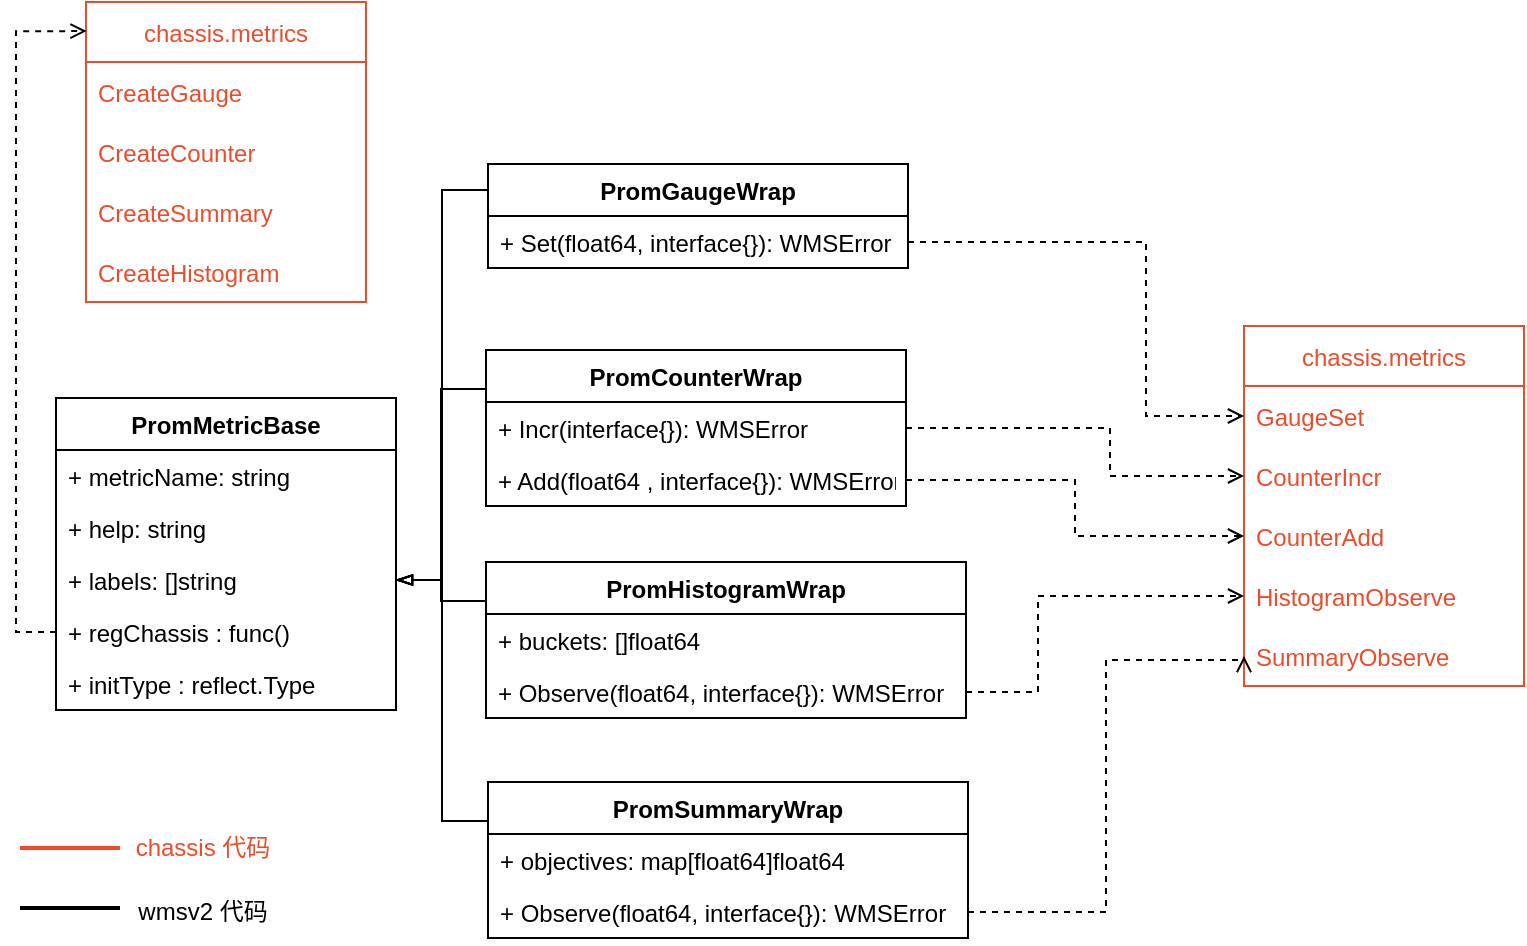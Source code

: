 <mxfile version="18.1.2" type="github">
  <diagram id="aCxIF_p1jTUdYNYcjFT6" name="Page-1">
    <mxGraphModel dx="983" dy="548" grid="0" gridSize="10" guides="1" tooltips="1" connect="1" arrows="1" fold="1" page="1" pageScale="1" pageWidth="1169" pageHeight="827" math="0" shadow="0">
      <root>
        <mxCell id="0" />
        <mxCell id="1" parent="0" />
        <mxCell id="dJkj9ELoj1MnBdwX1dgS-9" value="PromMetricBase" style="swimlane;fontStyle=1;childLayout=stackLayout;horizontal=1;startSize=26;fillColor=none;horizontalStack=0;resizeParent=1;resizeParentMax=0;resizeLast=0;collapsible=1;marginBottom=0;strokeColor=default;" parent="1" vertex="1">
          <mxGeometry x="228" y="413" width="170" height="156" as="geometry" />
        </mxCell>
        <mxCell id="dJkj9ELoj1MnBdwX1dgS-10" value="+ metricName: string" style="text;strokeColor=none;fillColor=none;align=left;verticalAlign=top;spacingLeft=4;spacingRight=4;overflow=hidden;rotatable=0;points=[[0,0.5],[1,0.5]];portConstraint=eastwest;" parent="dJkj9ELoj1MnBdwX1dgS-9" vertex="1">
          <mxGeometry y="26" width="170" height="26" as="geometry" />
        </mxCell>
        <mxCell id="dJkj9ELoj1MnBdwX1dgS-11" value="+ help: string" style="text;strokeColor=none;fillColor=none;align=left;verticalAlign=top;spacingLeft=4;spacingRight=4;overflow=hidden;rotatable=0;points=[[0,0.5],[1,0.5]];portConstraint=eastwest;" parent="dJkj9ELoj1MnBdwX1dgS-9" vertex="1">
          <mxGeometry y="52" width="170" height="26" as="geometry" />
        </mxCell>
        <mxCell id="dJkj9ELoj1MnBdwX1dgS-12" value="+ labels: []string" style="text;strokeColor=none;fillColor=none;align=left;verticalAlign=top;spacingLeft=4;spacingRight=4;overflow=hidden;rotatable=0;points=[[0,0.5],[1,0.5]];portConstraint=eastwest;" parent="dJkj9ELoj1MnBdwX1dgS-9" vertex="1">
          <mxGeometry y="78" width="170" height="26" as="geometry" />
        </mxCell>
        <mxCell id="dJkj9ELoj1MnBdwX1dgS-13" value="+ regChassis : func()" style="text;strokeColor=none;fillColor=none;align=left;verticalAlign=top;spacingLeft=4;spacingRight=4;overflow=hidden;rotatable=0;points=[[0,0.5],[1,0.5]];portConstraint=eastwest;" parent="dJkj9ELoj1MnBdwX1dgS-9" vertex="1">
          <mxGeometry y="104" width="170" height="26" as="geometry" />
        </mxCell>
        <mxCell id="3jLxn3Cm7wwTds0YFtVA-1" value="+ initType : reflect.Type" style="text;strokeColor=none;fillColor=none;align=left;verticalAlign=top;spacingLeft=4;spacingRight=4;overflow=hidden;rotatable=0;points=[[0,0.5],[1,0.5]];portConstraint=eastwest;" parent="dJkj9ELoj1MnBdwX1dgS-9" vertex="1">
          <mxGeometry y="130" width="170" height="26" as="geometry" />
        </mxCell>
        <mxCell id="3jLxn3Cm7wwTds0YFtVA-7" style="edgeStyle=orthogonalEdgeStyle;rounded=0;orthogonalLoop=1;jettySize=auto;html=1;exitX=0;exitY=0.25;exitDx=0;exitDy=0;entryX=1;entryY=0.5;entryDx=0;entryDy=0;endArrow=blockThin;endFill=0;" parent="1" source="dJkj9ELoj1MnBdwX1dgS-14" target="dJkj9ELoj1MnBdwX1dgS-12" edge="1">
          <mxGeometry relative="1" as="geometry" />
        </mxCell>
        <mxCell id="dJkj9ELoj1MnBdwX1dgS-14" value="PromGaugeWrap" style="swimlane;fontStyle=1;align=center;verticalAlign=top;childLayout=stackLayout;horizontal=1;startSize=26;horizontalStack=0;resizeParent=1;resizeParentMax=0;resizeLast=0;collapsible=1;marginBottom=0;strokeColor=default;" parent="1" vertex="1">
          <mxGeometry x="444" y="296" width="210" height="52" as="geometry" />
        </mxCell>
        <mxCell id="dJkj9ELoj1MnBdwX1dgS-17" value="+ Set(float64, interface{}): WMSError" style="text;strokeColor=none;fillColor=none;align=left;verticalAlign=top;spacingLeft=4;spacingRight=4;overflow=hidden;rotatable=0;points=[[0,0.5],[1,0.5]];portConstraint=eastwest;" parent="dJkj9ELoj1MnBdwX1dgS-14" vertex="1">
          <mxGeometry y="26" width="210" height="26" as="geometry" />
        </mxCell>
        <mxCell id="3jLxn3Cm7wwTds0YFtVA-8" style="edgeStyle=orthogonalEdgeStyle;rounded=0;orthogonalLoop=1;jettySize=auto;html=1;exitX=0;exitY=0.25;exitDx=0;exitDy=0;entryX=1;entryY=0.5;entryDx=0;entryDy=0;endArrow=blockThin;endFill=0;" parent="1" source="dJkj9ELoj1MnBdwX1dgS-18" target="dJkj9ELoj1MnBdwX1dgS-12" edge="1">
          <mxGeometry relative="1" as="geometry" />
        </mxCell>
        <mxCell id="dJkj9ELoj1MnBdwX1dgS-18" value="PromCounterWrap" style="swimlane;fontStyle=1;align=center;verticalAlign=top;childLayout=stackLayout;horizontal=1;startSize=26;horizontalStack=0;resizeParent=1;resizeParentMax=0;resizeLast=0;collapsible=1;marginBottom=0;strokeColor=default;" parent="1" vertex="1">
          <mxGeometry x="443" y="389" width="210" height="78" as="geometry" />
        </mxCell>
        <mxCell id="dJkj9ELoj1MnBdwX1dgS-20" value="+ Incr(interface{}): WMSError" style="text;strokeColor=none;fillColor=none;align=left;verticalAlign=top;spacingLeft=4;spacingRight=4;overflow=hidden;rotatable=0;points=[[0,0.5],[1,0.5]];portConstraint=eastwest;" parent="dJkj9ELoj1MnBdwX1dgS-18" vertex="1">
          <mxGeometry y="26" width="210" height="26" as="geometry" />
        </mxCell>
        <mxCell id="dJkj9ELoj1MnBdwX1dgS-21" value="+ Add(float64 , interface{}): WMSError" style="text;strokeColor=none;fillColor=none;align=left;verticalAlign=top;spacingLeft=4;spacingRight=4;overflow=hidden;rotatable=0;points=[[0,0.5],[1,0.5]];portConstraint=eastwest;" parent="dJkj9ELoj1MnBdwX1dgS-18" vertex="1">
          <mxGeometry y="52" width="210" height="26" as="geometry" />
        </mxCell>
        <mxCell id="3jLxn3Cm7wwTds0YFtVA-10" style="edgeStyle=orthogonalEdgeStyle;rounded=0;orthogonalLoop=1;jettySize=auto;html=1;exitX=0;exitY=0.25;exitDx=0;exitDy=0;entryX=1;entryY=0.5;entryDx=0;entryDy=0;endArrow=blockThin;endFill=0;" parent="1" source="dJkj9ELoj1MnBdwX1dgS-22" target="dJkj9ELoj1MnBdwX1dgS-12" edge="1">
          <mxGeometry relative="1" as="geometry" />
        </mxCell>
        <mxCell id="dJkj9ELoj1MnBdwX1dgS-22" value="PromSummaryWrap" style="swimlane;fontStyle=1;align=center;verticalAlign=top;childLayout=stackLayout;horizontal=1;startSize=26;horizontalStack=0;resizeParent=1;resizeParentMax=0;resizeLast=0;collapsible=1;marginBottom=0;strokeColor=default;" parent="1" vertex="1">
          <mxGeometry x="444" y="605" width="240" height="78" as="geometry" />
        </mxCell>
        <mxCell id="dJkj9ELoj1MnBdwX1dgS-25" value="+ objectives: map[float64]float64" style="text;strokeColor=none;fillColor=none;align=left;verticalAlign=top;spacingLeft=4;spacingRight=4;overflow=hidden;rotatable=0;points=[[0,0.5],[1,0.5]];portConstraint=eastwest;" parent="dJkj9ELoj1MnBdwX1dgS-22" vertex="1">
          <mxGeometry y="26" width="240" height="26" as="geometry" />
        </mxCell>
        <mxCell id="dJkj9ELoj1MnBdwX1dgS-24" value="+ Observe(float64, interface{}): WMSError" style="text;strokeColor=none;fillColor=none;align=left;verticalAlign=top;spacingLeft=4;spacingRight=4;overflow=hidden;rotatable=0;points=[[0,0.5],[1,0.5]];portConstraint=eastwest;" parent="dJkj9ELoj1MnBdwX1dgS-22" vertex="1">
          <mxGeometry y="52" width="240" height="26" as="geometry" />
        </mxCell>
        <mxCell id="3jLxn3Cm7wwTds0YFtVA-9" style="edgeStyle=orthogonalEdgeStyle;rounded=0;orthogonalLoop=1;jettySize=auto;html=1;exitX=0;exitY=0.25;exitDx=0;exitDy=0;entryX=1;entryY=0.5;entryDx=0;entryDy=0;endArrow=blockThin;endFill=0;" parent="1" source="dJkj9ELoj1MnBdwX1dgS-26" target="dJkj9ELoj1MnBdwX1dgS-12" edge="1">
          <mxGeometry relative="1" as="geometry" />
        </mxCell>
        <mxCell id="dJkj9ELoj1MnBdwX1dgS-26" value="PromHistogramWrap" style="swimlane;fontStyle=1;align=center;verticalAlign=top;childLayout=stackLayout;horizontal=1;startSize=26;horizontalStack=0;resizeParent=1;resizeParentMax=0;resizeLast=0;collapsible=1;marginBottom=0;strokeColor=default;" parent="1" vertex="1">
          <mxGeometry x="443" y="495" width="240" height="78" as="geometry" />
        </mxCell>
        <mxCell id="dJkj9ELoj1MnBdwX1dgS-27" value="+ buckets: []float64" style="text;strokeColor=none;fillColor=none;align=left;verticalAlign=top;spacingLeft=4;spacingRight=4;overflow=hidden;rotatable=0;points=[[0,0.5],[1,0.5]];portConstraint=eastwest;" parent="dJkj9ELoj1MnBdwX1dgS-26" vertex="1">
          <mxGeometry y="26" width="240" height="26" as="geometry" />
        </mxCell>
        <mxCell id="dJkj9ELoj1MnBdwX1dgS-28" value="+ Observe(float64, interface{}): WMSError" style="text;strokeColor=none;fillColor=none;align=left;verticalAlign=top;spacingLeft=4;spacingRight=4;overflow=hidden;rotatable=0;points=[[0,0.5],[1,0.5]];portConstraint=eastwest;" parent="dJkj9ELoj1MnBdwX1dgS-26" vertex="1">
          <mxGeometry y="52" width="240" height="26" as="geometry" />
        </mxCell>
        <mxCell id="3jLxn3Cm7wwTds0YFtVA-11" value="chassis.metrics" style="swimlane;fontStyle=0;childLayout=stackLayout;horizontal=1;startSize=30;horizontalStack=0;resizeParent=1;resizeParentMax=0;resizeLast=0;collapsible=1;marginBottom=0;strokeColor=#EC4C2C;fontColor=#EC4C2C;" parent="1" vertex="1">
          <mxGeometry x="822" y="377" width="140" height="180" as="geometry" />
        </mxCell>
        <mxCell id="3jLxn3Cm7wwTds0YFtVA-12" value="GaugeSet" style="text;strokeColor=none;fillColor=none;align=left;verticalAlign=middle;spacingLeft=4;spacingRight=4;overflow=hidden;points=[[0,0.5],[1,0.5]];portConstraint=eastwest;rotatable=0;fontColor=#EC4C2C;" parent="3jLxn3Cm7wwTds0YFtVA-11" vertex="1">
          <mxGeometry y="30" width="140" height="30" as="geometry" />
        </mxCell>
        <mxCell id="3jLxn3Cm7wwTds0YFtVA-13" value="CounterIncr" style="text;strokeColor=none;fillColor=none;align=left;verticalAlign=middle;spacingLeft=4;spacingRight=4;overflow=hidden;points=[[0,0.5],[1,0.5]];portConstraint=eastwest;rotatable=0;fontColor=#EC4C2C;" parent="3jLxn3Cm7wwTds0YFtVA-11" vertex="1">
          <mxGeometry y="60" width="140" height="30" as="geometry" />
        </mxCell>
        <mxCell id="3jLxn3Cm7wwTds0YFtVA-14" value="CounterAdd" style="text;strokeColor=none;fillColor=none;align=left;verticalAlign=middle;spacingLeft=4;spacingRight=4;overflow=hidden;points=[[0,0.5],[1,0.5]];portConstraint=eastwest;rotatable=0;fontColor=#EC4C2C;" parent="3jLxn3Cm7wwTds0YFtVA-11" vertex="1">
          <mxGeometry y="90" width="140" height="30" as="geometry" />
        </mxCell>
        <mxCell id="3jLxn3Cm7wwTds0YFtVA-16" value="HistogramObserve" style="text;strokeColor=none;fillColor=none;align=left;verticalAlign=middle;spacingLeft=4;spacingRight=4;overflow=hidden;points=[[0,0.5],[1,0.5]];portConstraint=eastwest;rotatable=0;fontColor=#EC4C2C;" parent="3jLxn3Cm7wwTds0YFtVA-11" vertex="1">
          <mxGeometry y="120" width="140" height="30" as="geometry" />
        </mxCell>
        <mxCell id="3jLxn3Cm7wwTds0YFtVA-29" value="SummaryObserve" style="text;strokeColor=none;fillColor=none;align=left;verticalAlign=middle;spacingLeft=4;spacingRight=4;overflow=hidden;points=[[0,0.5],[1,0.5]];portConstraint=eastwest;rotatable=0;fontColor=#EC4C2C;" parent="3jLxn3Cm7wwTds0YFtVA-11" vertex="1">
          <mxGeometry y="150" width="140" height="30" as="geometry" />
        </mxCell>
        <mxCell id="3jLxn3Cm7wwTds0YFtVA-17" value="chassis.metrics" style="swimlane;fontStyle=0;childLayout=stackLayout;horizontal=1;startSize=30;horizontalStack=0;resizeParent=1;resizeParentMax=0;resizeLast=0;collapsible=1;marginBottom=0;strokeColor=#EC4C2C;fontColor=#EC4C2C;" parent="1" vertex="1">
          <mxGeometry x="243" y="215" width="140" height="150" as="geometry" />
        </mxCell>
        <mxCell id="3jLxn3Cm7wwTds0YFtVA-18" value="CreateGauge" style="text;strokeColor=none;fillColor=none;align=left;verticalAlign=middle;spacingLeft=4;spacingRight=4;overflow=hidden;points=[[0,0.5],[1,0.5]];portConstraint=eastwest;rotatable=0;fontColor=#EC4C2C;" parent="3jLxn3Cm7wwTds0YFtVA-17" vertex="1">
          <mxGeometry y="30" width="140" height="30" as="geometry" />
        </mxCell>
        <mxCell id="3jLxn3Cm7wwTds0YFtVA-19" value="CreateCounter" style="text;strokeColor=none;fillColor=none;align=left;verticalAlign=middle;spacingLeft=4;spacingRight=4;overflow=hidden;points=[[0,0.5],[1,0.5]];portConstraint=eastwest;rotatable=0;fontColor=#EC4C2C;" parent="3jLxn3Cm7wwTds0YFtVA-17" vertex="1">
          <mxGeometry y="60" width="140" height="30" as="geometry" />
        </mxCell>
        <mxCell id="3jLxn3Cm7wwTds0YFtVA-20" value="CreateSummary" style="text;strokeColor=none;fillColor=none;align=left;verticalAlign=middle;spacingLeft=4;spacingRight=4;overflow=hidden;points=[[0,0.5],[1,0.5]];portConstraint=eastwest;rotatable=0;fontColor=#EC4C2C;" parent="3jLxn3Cm7wwTds0YFtVA-17" vertex="1">
          <mxGeometry y="90" width="140" height="30" as="geometry" />
        </mxCell>
        <mxCell id="3jLxn3Cm7wwTds0YFtVA-21" value="CreateHistogram" style="text;strokeColor=none;fillColor=none;align=left;verticalAlign=middle;spacingLeft=4;spacingRight=4;overflow=hidden;points=[[0,0.5],[1,0.5]];portConstraint=eastwest;rotatable=0;fontColor=#EC4C2C;" parent="3jLxn3Cm7wwTds0YFtVA-17" vertex="1">
          <mxGeometry y="120" width="140" height="30" as="geometry" />
        </mxCell>
        <mxCell id="3jLxn3Cm7wwTds0YFtVA-23" style="edgeStyle=orthogonalEdgeStyle;rounded=0;orthogonalLoop=1;jettySize=auto;html=1;exitX=0;exitY=0.5;exitDx=0;exitDy=0;entryX=0.002;entryY=0.097;entryDx=0;entryDy=0;entryPerimeter=0;endArrow=open;endFill=0;dashed=1;" parent="1" source="dJkj9ELoj1MnBdwX1dgS-13" target="3jLxn3Cm7wwTds0YFtVA-17" edge="1">
          <mxGeometry relative="1" as="geometry" />
        </mxCell>
        <mxCell id="3jLxn3Cm7wwTds0YFtVA-24" style="edgeStyle=orthogonalEdgeStyle;rounded=0;orthogonalLoop=1;jettySize=auto;html=1;exitX=1;exitY=0.5;exitDx=0;exitDy=0;entryX=0;entryY=0.5;entryDx=0;entryDy=0;dashed=1;endArrow=open;endFill=0;" parent="1" source="dJkj9ELoj1MnBdwX1dgS-17" target="3jLxn3Cm7wwTds0YFtVA-12" edge="1">
          <mxGeometry relative="1" as="geometry">
            <Array as="points">
              <mxPoint x="773" y="335" />
              <mxPoint x="773" y="422" />
            </Array>
          </mxGeometry>
        </mxCell>
        <mxCell id="3jLxn3Cm7wwTds0YFtVA-26" style="edgeStyle=orthogonalEdgeStyle;rounded=0;orthogonalLoop=1;jettySize=auto;html=1;exitX=1;exitY=0.5;exitDx=0;exitDy=0;dashed=1;endArrow=open;endFill=0;" parent="1" source="dJkj9ELoj1MnBdwX1dgS-20" target="3jLxn3Cm7wwTds0YFtVA-13" edge="1">
          <mxGeometry relative="1" as="geometry">
            <Array as="points">
              <mxPoint x="755" y="428" />
              <mxPoint x="755" y="452" />
            </Array>
          </mxGeometry>
        </mxCell>
        <mxCell id="3jLxn3Cm7wwTds0YFtVA-27" style="edgeStyle=orthogonalEdgeStyle;rounded=0;orthogonalLoop=1;jettySize=auto;html=1;exitX=1;exitY=0.5;exitDx=0;exitDy=0;dashed=1;endArrow=open;endFill=0;" parent="1" source="dJkj9ELoj1MnBdwX1dgS-21" target="3jLxn3Cm7wwTds0YFtVA-14" edge="1">
          <mxGeometry relative="1" as="geometry" />
        </mxCell>
        <mxCell id="3jLxn3Cm7wwTds0YFtVA-30" style="edgeStyle=orthogonalEdgeStyle;rounded=0;orthogonalLoop=1;jettySize=auto;html=1;exitX=1;exitY=0.5;exitDx=0;exitDy=0;entryX=0;entryY=0.5;entryDx=0;entryDy=0;dashed=1;endArrow=open;endFill=0;" parent="1" source="dJkj9ELoj1MnBdwX1dgS-28" target="3jLxn3Cm7wwTds0YFtVA-16" edge="1">
          <mxGeometry relative="1" as="geometry">
            <Array as="points">
              <mxPoint x="719" y="560" />
              <mxPoint x="719" y="512" />
            </Array>
          </mxGeometry>
        </mxCell>
        <mxCell id="3jLxn3Cm7wwTds0YFtVA-31" style="edgeStyle=orthogonalEdgeStyle;rounded=0;orthogonalLoop=1;jettySize=auto;html=1;exitX=1;exitY=0.5;exitDx=0;exitDy=0;entryX=0;entryY=0.5;entryDx=0;entryDy=0;dashed=1;endArrow=open;endFill=0;" parent="1" source="dJkj9ELoj1MnBdwX1dgS-24" target="3jLxn3Cm7wwTds0YFtVA-29" edge="1">
          <mxGeometry relative="1" as="geometry">
            <Array as="points">
              <mxPoint x="753" y="670" />
              <mxPoint x="753" y="544" />
              <mxPoint x="822" y="544" />
            </Array>
          </mxGeometry>
        </mxCell>
        <mxCell id="XzYlTH7t01UNIYDyBliu-1" value="chassis 代码" style="text;html=1;strokeColor=none;fillColor=none;align=center;verticalAlign=middle;whiteSpace=wrap;rounded=0;fontColor=#EC4C2C;" vertex="1" parent="1">
          <mxGeometry x="250" y="624" width="103" height="27" as="geometry" />
        </mxCell>
        <mxCell id="XzYlTH7t01UNIYDyBliu-2" value="" style="endArrow=none;html=1;rounded=0;fontColor=#EC4C2C;strokeWidth=2;strokeColor=#EC4C2C;" edge="1" parent="1">
          <mxGeometry width="50" height="50" relative="1" as="geometry">
            <mxPoint x="210" y="638" as="sourcePoint" />
            <mxPoint x="260" y="638" as="targetPoint" />
          </mxGeometry>
        </mxCell>
        <mxCell id="XzYlTH7t01UNIYDyBliu-3" value="wmsv2 代码" style="text;html=1;strokeColor=none;fillColor=none;align=center;verticalAlign=middle;whiteSpace=wrap;rounded=0;fontColor=#000000;" vertex="1" parent="1">
          <mxGeometry x="250" y="656" width="103" height="27" as="geometry" />
        </mxCell>
        <mxCell id="XzYlTH7t01UNIYDyBliu-4" value="" style="endArrow=none;html=1;rounded=0;fontColor=#000000;strokeWidth=2;strokeColor=#000000;" edge="1" parent="1">
          <mxGeometry width="50" height="50" relative="1" as="geometry">
            <mxPoint x="210" y="668" as="sourcePoint" />
            <mxPoint x="260" y="668" as="targetPoint" />
          </mxGeometry>
        </mxCell>
      </root>
    </mxGraphModel>
  </diagram>
</mxfile>
